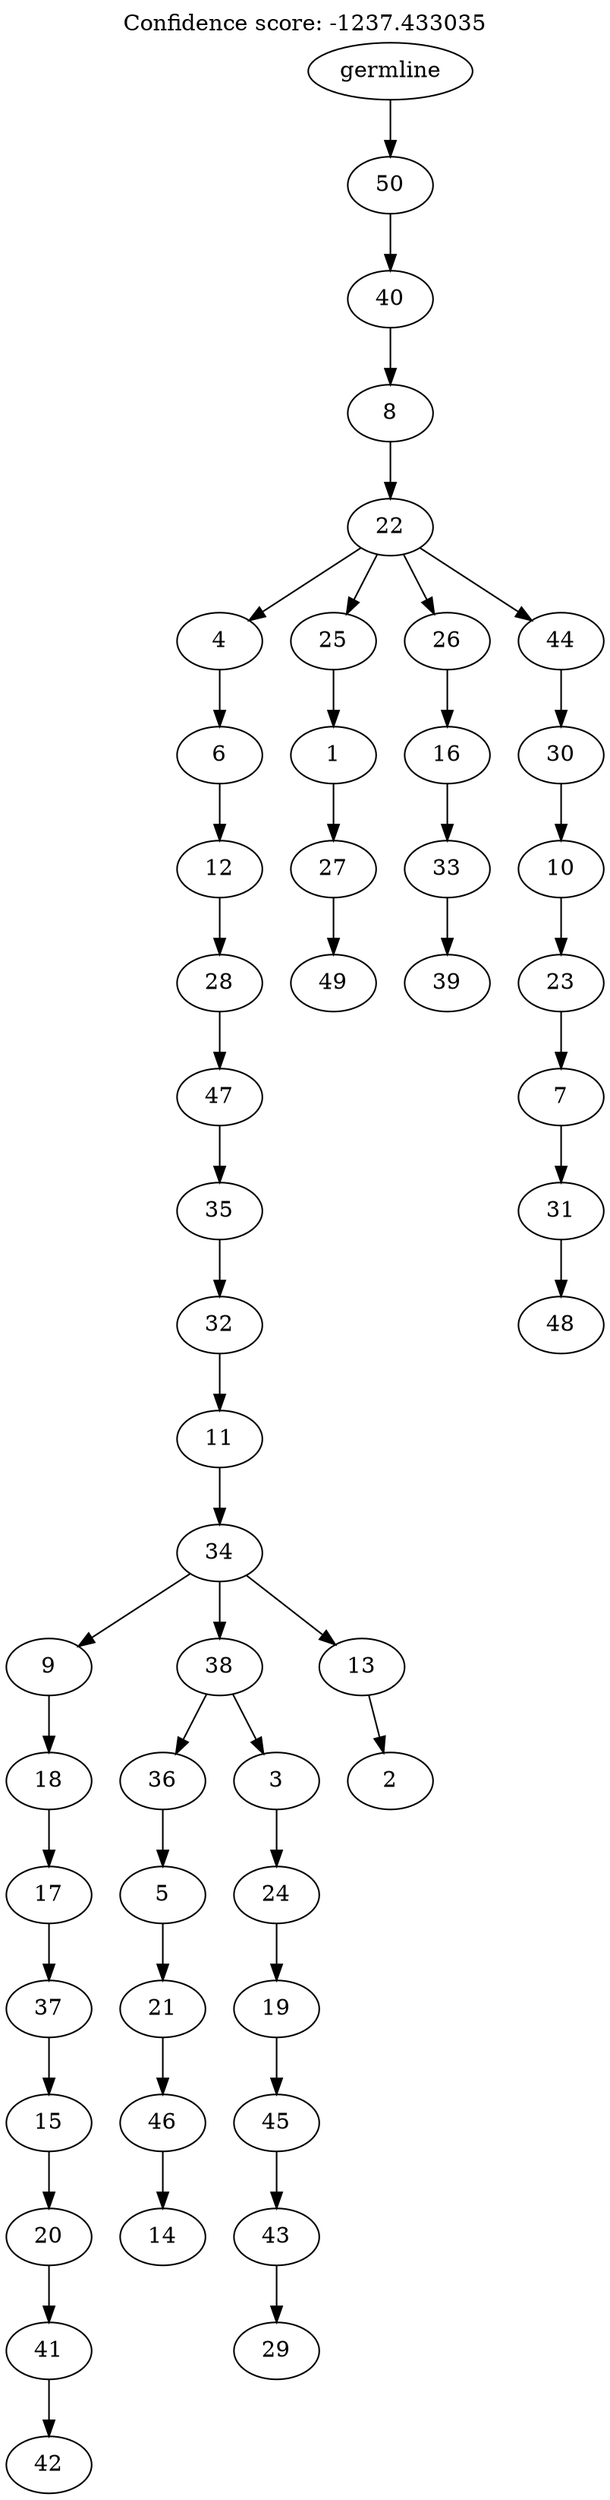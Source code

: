 digraph g {
	"49" -> "50";
	"50" [label="42"];
	"48" -> "49";
	"49" [label="41"];
	"47" -> "48";
	"48" [label="20"];
	"46" -> "47";
	"47" [label="15"];
	"45" -> "46";
	"46" [label="37"];
	"44" -> "45";
	"45" [label="17"];
	"43" -> "44";
	"44" [label="18"];
	"41" -> "42";
	"42" [label="14"];
	"40" -> "41";
	"41" [label="46"];
	"39" -> "40";
	"40" [label="21"];
	"38" -> "39";
	"39" [label="5"];
	"36" -> "37";
	"37" [label="29"];
	"35" -> "36";
	"36" [label="43"];
	"34" -> "35";
	"35" [label="45"];
	"33" -> "34";
	"34" [label="19"];
	"32" -> "33";
	"33" [label="24"];
	"31" -> "32";
	"32" [label="3"];
	"31" -> "38";
	"38" [label="36"];
	"29" -> "30";
	"30" [label="2"];
	"28" -> "29";
	"29" [label="13"];
	"28" -> "31";
	"31" [label="38"];
	"28" -> "43";
	"43" [label="9"];
	"27" -> "28";
	"28" [label="34"];
	"26" -> "27";
	"27" [label="11"];
	"25" -> "26";
	"26" [label="32"];
	"24" -> "25";
	"25" [label="35"];
	"23" -> "24";
	"24" [label="47"];
	"22" -> "23";
	"23" [label="28"];
	"21" -> "22";
	"22" [label="12"];
	"20" -> "21";
	"21" [label="6"];
	"18" -> "19";
	"19" [label="49"];
	"17" -> "18";
	"18" [label="27"];
	"16" -> "17";
	"17" [label="1"];
	"14" -> "15";
	"15" [label="39"];
	"13" -> "14";
	"14" [label="33"];
	"12" -> "13";
	"13" [label="16"];
	"10" -> "11";
	"11" [label="48"];
	"9" -> "10";
	"10" [label="31"];
	"8" -> "9";
	"9" [label="7"];
	"7" -> "8";
	"8" [label="23"];
	"6" -> "7";
	"7" [label="10"];
	"5" -> "6";
	"6" [label="30"];
	"4" -> "5";
	"5" [label="44"];
	"4" -> "12";
	"12" [label="26"];
	"4" -> "16";
	"16" [label="25"];
	"4" -> "20";
	"20" [label="4"];
	"3" -> "4";
	"4" [label="22"];
	"2" -> "3";
	"3" [label="8"];
	"1" -> "2";
	"2" [label="40"];
	"0" -> "1";
	"1" [label="50"];
	"0" [label="germline"];
	labelloc="t";
	label="Confidence score: -1237.433035";
}
